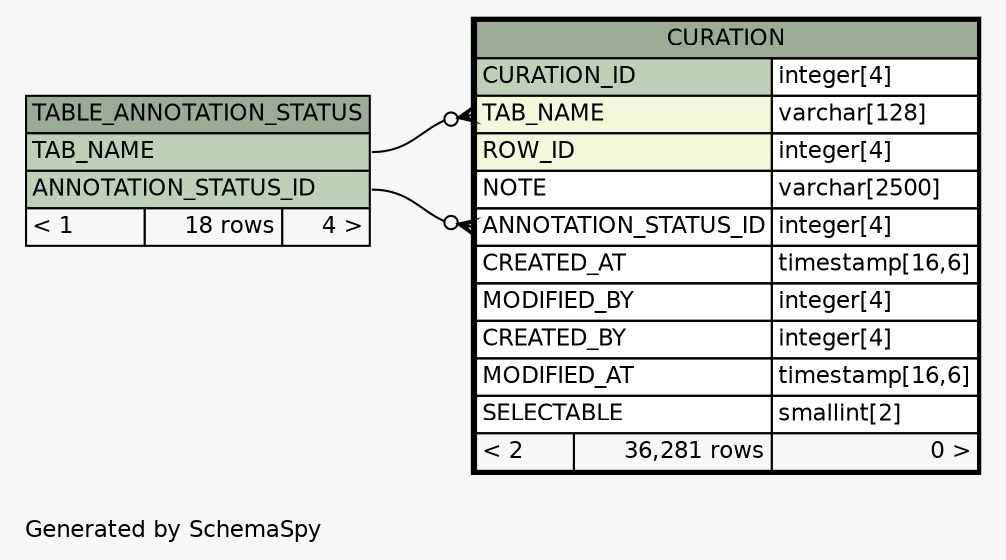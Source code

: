 // dot 2.38.0 on Windows 10 10.0
// SchemaSpy rev Unknown
digraph "oneDegreeRelationshipsDiagram" {
  graph [
    rankdir="RL"
    bgcolor="#f7f7f7"
    label="\nGenerated by SchemaSpy"
    labeljust="l"
    nodesep="0.18"
    ranksep="0.46"
    fontname="Helvetica"
    fontsize="11"
  ];
  node [
    fontname="Helvetica"
    fontsize="11"
    shape="plaintext"
  ];
  edge [
    arrowsize="0.8"
  ];
  "CURATION":"ANNOTATION_STATUS_ID":w -> "TABLE_ANNOTATION_STATUS":"ANNOTATION_STATUS_ID":e [arrowhead=none dir=back arrowtail=crowodot];
  "CURATION":"TAB_NAME":w -> "TABLE_ANNOTATION_STATUS":"TAB_NAME":e [arrowhead=none dir=back arrowtail=crowodot];
  "CURATION" [
    label=<
    <TABLE BORDER="2" CELLBORDER="1" CELLSPACING="0" BGCOLOR="#ffffff">
      <TR><TD COLSPAN="3" BGCOLOR="#9bab96" ALIGN="CENTER">CURATION</TD></TR>
      <TR><TD PORT="CURATION_ID" COLSPAN="2" BGCOLOR="#bed1b8" ALIGN="LEFT">CURATION_ID</TD><TD PORT="CURATION_ID.type" ALIGN="LEFT">integer[4]</TD></TR>
      <TR><TD PORT="TAB_NAME" COLSPAN="2" BGCOLOR="#f4f7da" ALIGN="LEFT">TAB_NAME</TD><TD PORT="TAB_NAME.type" ALIGN="LEFT">varchar[128]</TD></TR>
      <TR><TD PORT="ROW_ID" COLSPAN="2" BGCOLOR="#f4f7da" ALIGN="LEFT">ROW_ID</TD><TD PORT="ROW_ID.type" ALIGN="LEFT">integer[4]</TD></TR>
      <TR><TD PORT="NOTE" COLSPAN="2" ALIGN="LEFT">NOTE</TD><TD PORT="NOTE.type" ALIGN="LEFT">varchar[2500]</TD></TR>
      <TR><TD PORT="ANNOTATION_STATUS_ID" COLSPAN="2" ALIGN="LEFT">ANNOTATION_STATUS_ID</TD><TD PORT="ANNOTATION_STATUS_ID.type" ALIGN="LEFT">integer[4]</TD></TR>
      <TR><TD PORT="CREATED_AT" COLSPAN="2" ALIGN="LEFT">CREATED_AT</TD><TD PORT="CREATED_AT.type" ALIGN="LEFT">timestamp[16,6]</TD></TR>
      <TR><TD PORT="MODIFIED_BY" COLSPAN="2" ALIGN="LEFT">MODIFIED_BY</TD><TD PORT="MODIFIED_BY.type" ALIGN="LEFT">integer[4]</TD></TR>
      <TR><TD PORT="CREATED_BY" COLSPAN="2" ALIGN="LEFT">CREATED_BY</TD><TD PORT="CREATED_BY.type" ALIGN="LEFT">integer[4]</TD></TR>
      <TR><TD PORT="MODIFIED_AT" COLSPAN="2" ALIGN="LEFT">MODIFIED_AT</TD><TD PORT="MODIFIED_AT.type" ALIGN="LEFT">timestamp[16,6]</TD></TR>
      <TR><TD PORT="SELECTABLE" COLSPAN="2" ALIGN="LEFT">SELECTABLE</TD><TD PORT="SELECTABLE.type" ALIGN="LEFT">smallint[2]</TD></TR>
      <TR><TD ALIGN="LEFT" BGCOLOR="#f7f7f7">&lt; 2</TD><TD ALIGN="RIGHT" BGCOLOR="#f7f7f7">36,281 rows</TD><TD ALIGN="RIGHT" BGCOLOR="#f7f7f7">0 &gt;</TD></TR>
    </TABLE>>
    URL="CURATION.html"
    tooltip="CURATION"
  ];
  "TABLE_ANNOTATION_STATUS" [
    label=<
    <TABLE BORDER="0" CELLBORDER="1" CELLSPACING="0" BGCOLOR="#ffffff">
      <TR><TD COLSPAN="3" BGCOLOR="#9bab96" ALIGN="CENTER">TABLE_ANNOTATION_STATUS</TD></TR>
      <TR><TD PORT="TAB_NAME" COLSPAN="3" BGCOLOR="#bed1b8" ALIGN="LEFT">TAB_NAME</TD></TR>
      <TR><TD PORT="ANNOTATION_STATUS_ID" COLSPAN="3" BGCOLOR="#bed1b8" ALIGN="LEFT">ANNOTATION_STATUS_ID</TD></TR>
      <TR><TD ALIGN="LEFT" BGCOLOR="#f7f7f7">&lt; 1</TD><TD ALIGN="RIGHT" BGCOLOR="#f7f7f7">18 rows</TD><TD ALIGN="RIGHT" BGCOLOR="#f7f7f7">4 &gt;</TD></TR>
    </TABLE>>
    URL="TABLE_ANNOTATION_STATUS.html"
    tooltip="TABLE_ANNOTATION_STATUS"
  ];
}
